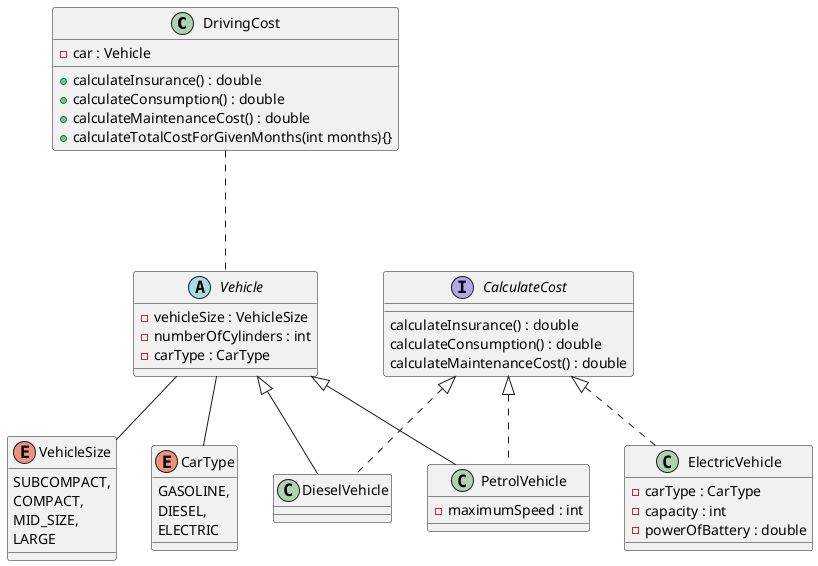 @startuml
class DrivingCost{
- car : Vehicle

+ calculateInsurance() : double
+ calculateConsumption() : double
+ calculateMaintenanceCost() : double
+ calculateTotalCostForGivenMonths(int months){}
}

enum CarType {
GASOLINE,
DIESEL,
ELECTRIC
}

enum VehicleSize{
SUBCOMPACT,
COMPACT,
MID_SIZE,
LARGE
}

abstract class Vehicle {
- vehicleSize : VehicleSize
- numberOfCylinders : int
- carType : CarType
}
class PetrolVehicle extends Vehicle implements CalculateCost{
- maximumSpeed : int
}

class DieselVehicle extends Vehicle implements CalculateCost {
}

class ElectricVehicle implements CalculateCost{
- carType : CarType
- capacity : int
- powerOfBattery : double

}

interface CalculateCost{
calculateInsurance() : double
calculateConsumption() : double
calculateMaintenanceCost() : double
}

DrivingCost --. Vehicle
Vehicle -- CarType
Vehicle -- VehicleSize



@enduml